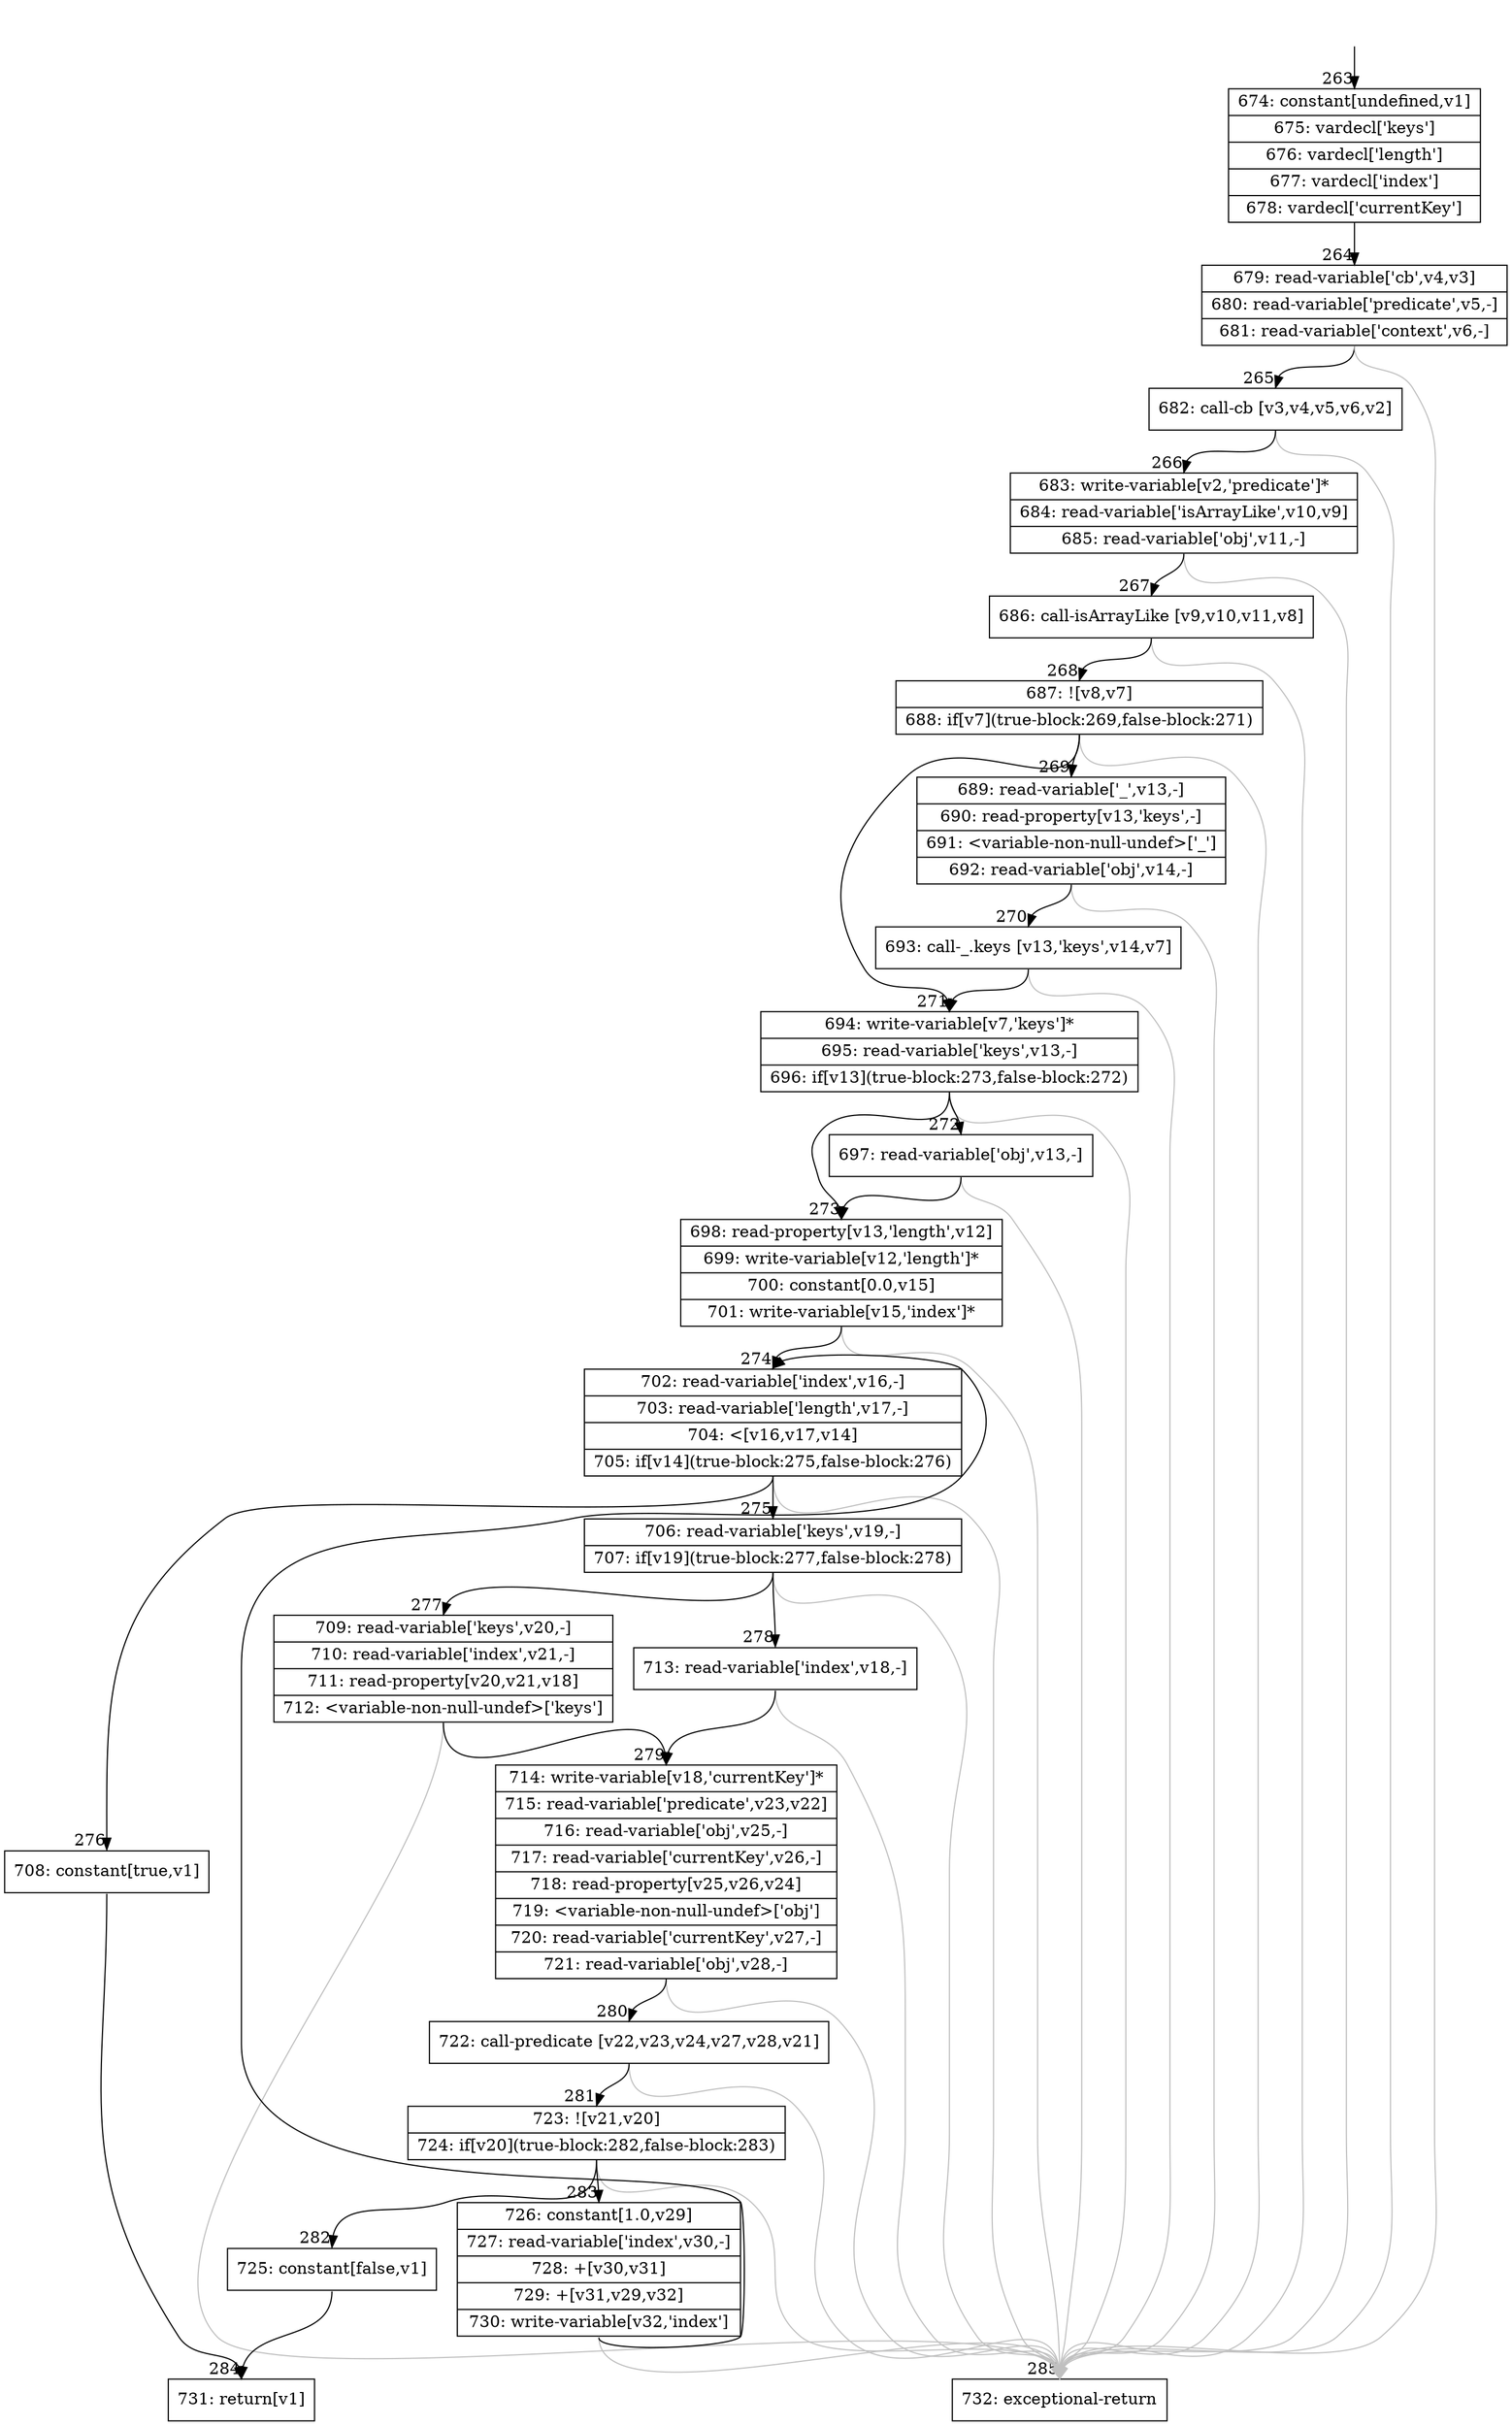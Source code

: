 digraph {
rankdir="TD"
BB_entry26[shape=none,label=""];
BB_entry26 -> BB263 [tailport=s, headport=n, headlabel="    263"]
BB263 [shape=record label="{674: constant[undefined,v1]|675: vardecl['keys']|676: vardecl['length']|677: vardecl['index']|678: vardecl['currentKey']}" ] 
BB263 -> BB264 [tailport=s, headport=n, headlabel="      264"]
BB264 [shape=record label="{679: read-variable['cb',v4,v3]|680: read-variable['predicate',v5,-]|681: read-variable['context',v6,-]}" ] 
BB264 -> BB265 [tailport=s, headport=n, headlabel="      265"]
BB264 -> BB285 [tailport=s, headport=n, color=gray, headlabel="      285"]
BB265 [shape=record label="{682: call-cb [v3,v4,v5,v6,v2]}" ] 
BB265 -> BB266 [tailport=s, headport=n, headlabel="      266"]
BB265 -> BB285 [tailport=s, headport=n, color=gray]
BB266 [shape=record label="{683: write-variable[v2,'predicate']*|684: read-variable['isArrayLike',v10,v9]|685: read-variable['obj',v11,-]}" ] 
BB266 -> BB267 [tailport=s, headport=n, headlabel="      267"]
BB266 -> BB285 [tailport=s, headport=n, color=gray]
BB267 [shape=record label="{686: call-isArrayLike [v9,v10,v11,v8]}" ] 
BB267 -> BB268 [tailport=s, headport=n, headlabel="      268"]
BB267 -> BB285 [tailport=s, headport=n, color=gray]
BB268 [shape=record label="{687: ![v8,v7]|688: if[v7](true-block:269,false-block:271)}" ] 
BB268 -> BB271 [tailport=s, headport=n, headlabel="      271"]
BB268 -> BB269 [tailport=s, headport=n, headlabel="      269"]
BB268 -> BB285 [tailport=s, headport=n, color=gray]
BB269 [shape=record label="{689: read-variable['_',v13,-]|690: read-property[v13,'keys',-]|691: \<variable-non-null-undef\>['_']|692: read-variable['obj',v14,-]}" ] 
BB269 -> BB270 [tailport=s, headport=n, headlabel="      270"]
BB269 -> BB285 [tailport=s, headport=n, color=gray]
BB270 [shape=record label="{693: call-_.keys [v13,'keys',v14,v7]}" ] 
BB270 -> BB271 [tailport=s, headport=n]
BB270 -> BB285 [tailport=s, headport=n, color=gray]
BB271 [shape=record label="{694: write-variable[v7,'keys']*|695: read-variable['keys',v13,-]|696: if[v13](true-block:273,false-block:272)}" ] 
BB271 -> BB273 [tailport=s, headport=n, headlabel="      273"]
BB271 -> BB272 [tailport=s, headport=n, headlabel="      272"]
BB271 -> BB285 [tailport=s, headport=n, color=gray]
BB272 [shape=record label="{697: read-variable['obj',v13,-]}" ] 
BB272 -> BB273 [tailport=s, headport=n]
BB272 -> BB285 [tailport=s, headport=n, color=gray]
BB273 [shape=record label="{698: read-property[v13,'length',v12]|699: write-variable[v12,'length']*|700: constant[0.0,v15]|701: write-variable[v15,'index']*}" ] 
BB273 -> BB274 [tailport=s, headport=n, headlabel="      274"]
BB273 -> BB285 [tailport=s, headport=n, color=gray]
BB274 [shape=record label="{702: read-variable['index',v16,-]|703: read-variable['length',v17,-]|704: \<[v16,v17,v14]|705: if[v14](true-block:275,false-block:276)}" ] 
BB274 -> BB275 [tailport=s, headport=n, headlabel="      275"]
BB274 -> BB276 [tailport=s, headport=n, headlabel="      276"]
BB274 -> BB285 [tailport=s, headport=n, color=gray]
BB275 [shape=record label="{706: read-variable['keys',v19,-]|707: if[v19](true-block:277,false-block:278)}" ] 
BB275 -> BB277 [tailport=s, headport=n, headlabel="      277"]
BB275 -> BB278 [tailport=s, headport=n, headlabel="      278"]
BB275 -> BB285 [tailport=s, headport=n, color=gray]
BB276 [shape=record label="{708: constant[true,v1]}" ] 
BB276 -> BB284 [tailport=s, headport=n, headlabel="      284"]
BB277 [shape=record label="{709: read-variable['keys',v20,-]|710: read-variable['index',v21,-]|711: read-property[v20,v21,v18]|712: \<variable-non-null-undef\>['keys']}" ] 
BB277 -> BB279 [tailport=s, headport=n, headlabel="      279"]
BB277 -> BB285 [tailport=s, headport=n, color=gray]
BB278 [shape=record label="{713: read-variable['index',v18,-]}" ] 
BB278 -> BB279 [tailport=s, headport=n]
BB278 -> BB285 [tailport=s, headport=n, color=gray]
BB279 [shape=record label="{714: write-variable[v18,'currentKey']*|715: read-variable['predicate',v23,v22]|716: read-variable['obj',v25,-]|717: read-variable['currentKey',v26,-]|718: read-property[v25,v26,v24]|719: \<variable-non-null-undef\>['obj']|720: read-variable['currentKey',v27,-]|721: read-variable['obj',v28,-]}" ] 
BB279 -> BB280 [tailport=s, headport=n, headlabel="      280"]
BB279 -> BB285 [tailport=s, headport=n, color=gray]
BB280 [shape=record label="{722: call-predicate [v22,v23,v24,v27,v28,v21]}" ] 
BB280 -> BB281 [tailport=s, headport=n, headlabel="      281"]
BB280 -> BB285 [tailport=s, headport=n, color=gray]
BB281 [shape=record label="{723: ![v21,v20]|724: if[v20](true-block:282,false-block:283)}" ] 
BB281 -> BB282 [tailport=s, headport=n, headlabel="      282"]
BB281 -> BB283 [tailport=s, headport=n, headlabel="      283"]
BB281 -> BB285 [tailport=s, headport=n, color=gray]
BB282 [shape=record label="{725: constant[false,v1]}" ] 
BB282 -> BB284 [tailport=s, headport=n]
BB283 [shape=record label="{726: constant[1.0,v29]|727: read-variable['index',v30,-]|728: +[v30,v31]|729: +[v31,v29,v32]|730: write-variable[v32,'index']}" ] 
BB283 -> BB274 [tailport=s, headport=n]
BB283 -> BB285 [tailport=s, headport=n, color=gray]
BB284 [shape=record label="{731: return[v1]}" ] 
BB285 [shape=record label="{732: exceptional-return}" ] 
//#$~ 254
}
